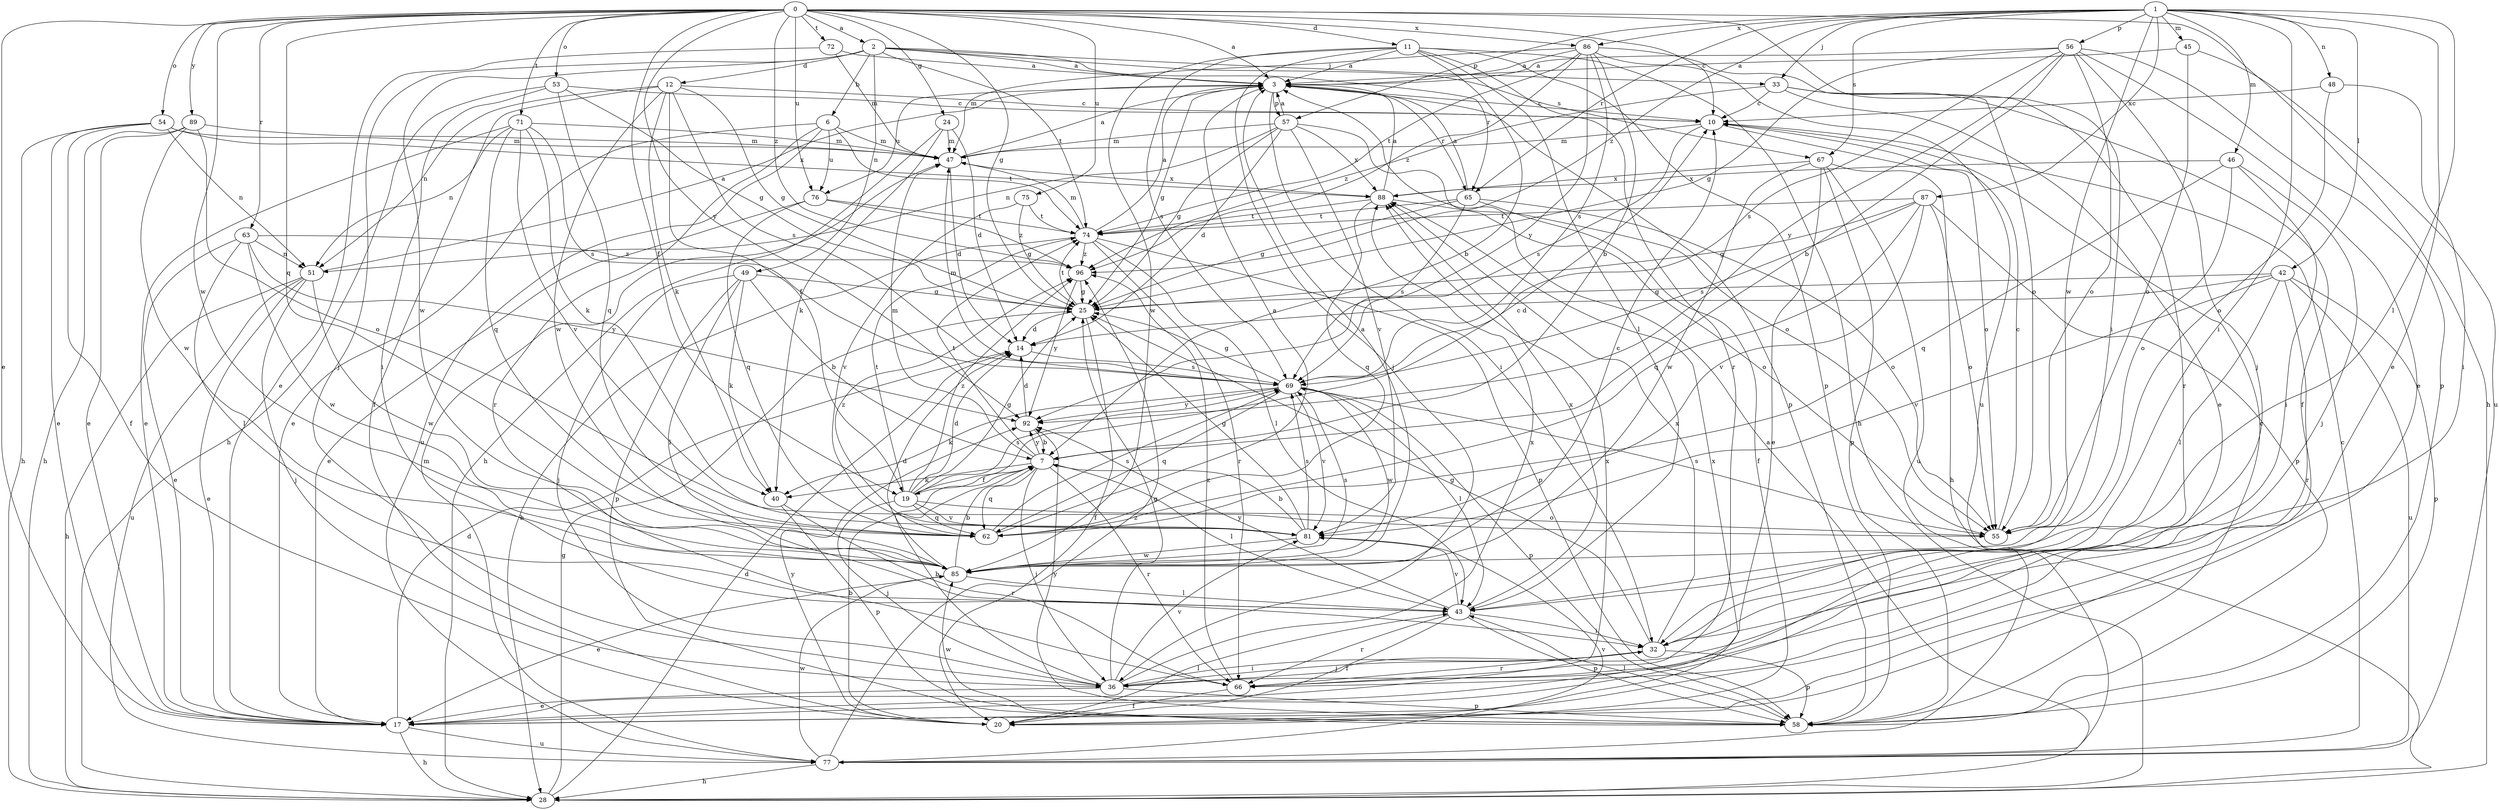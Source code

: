 strict digraph  {
0;
1;
2;
3;
6;
7;
10;
11;
12;
14;
17;
19;
20;
24;
25;
28;
32;
33;
36;
40;
42;
43;
45;
46;
47;
48;
49;
51;
53;
54;
55;
56;
57;
58;
62;
63;
65;
66;
67;
69;
71;
72;
74;
75;
76;
77;
81;
85;
86;
87;
88;
89;
92;
96;
0 -> 2  [label=a];
0 -> 3  [label=a];
0 -> 10  [label=c];
0 -> 11  [label=d];
0 -> 17  [label=e];
0 -> 19  [label=f];
0 -> 24  [label=g];
0 -> 25  [label=g];
0 -> 28  [label=h];
0 -> 32  [label=i];
0 -> 53  [label=o];
0 -> 54  [label=o];
0 -> 62  [label=q];
0 -> 63  [label=r];
0 -> 71  [label=t];
0 -> 72  [label=t];
0 -> 75  [label=u];
0 -> 76  [label=u];
0 -> 85  [label=w];
0 -> 86  [label=x];
0 -> 89  [label=y];
0 -> 92  [label=y];
0 -> 96  [label=z];
1 -> 17  [label=e];
1 -> 32  [label=i];
1 -> 33  [label=j];
1 -> 42  [label=l];
1 -> 43  [label=l];
1 -> 45  [label=m];
1 -> 46  [label=m];
1 -> 48  [label=n];
1 -> 56  [label=p];
1 -> 57  [label=p];
1 -> 65  [label=r];
1 -> 67  [label=s];
1 -> 85  [label=w];
1 -> 86  [label=x];
1 -> 87  [label=x];
1 -> 96  [label=z];
2 -> 3  [label=a];
2 -> 6  [label=b];
2 -> 12  [label=d];
2 -> 33  [label=j];
2 -> 36  [label=j];
2 -> 49  [label=n];
2 -> 65  [label=r];
2 -> 67  [label=s];
2 -> 74  [label=t];
2 -> 85  [label=w];
3 -> 10  [label=c];
3 -> 25  [label=g];
3 -> 32  [label=i];
3 -> 57  [label=p];
3 -> 58  [label=p];
3 -> 65  [label=r];
3 -> 76  [label=u];
6 -> 17  [label=e];
6 -> 47  [label=m];
6 -> 66  [label=r];
6 -> 74  [label=t];
6 -> 76  [label=u];
6 -> 77  [label=u];
7 -> 19  [label=f];
7 -> 36  [label=j];
7 -> 40  [label=k];
7 -> 43  [label=l];
7 -> 47  [label=m];
7 -> 62  [label=q];
7 -> 66  [label=r];
7 -> 74  [label=t];
7 -> 92  [label=y];
10 -> 47  [label=m];
10 -> 55  [label=o];
10 -> 69  [label=s];
11 -> 3  [label=a];
11 -> 7  [label=b];
11 -> 28  [label=h];
11 -> 36  [label=j];
11 -> 43  [label=l];
11 -> 58  [label=p];
11 -> 66  [label=r];
11 -> 69  [label=s];
11 -> 85  [label=w];
12 -> 10  [label=c];
12 -> 19  [label=f];
12 -> 20  [label=f];
12 -> 25  [label=g];
12 -> 40  [label=k];
12 -> 51  [label=n];
12 -> 69  [label=s];
12 -> 85  [label=w];
14 -> 69  [label=s];
17 -> 14  [label=d];
17 -> 28  [label=h];
17 -> 77  [label=u];
17 -> 88  [label=x];
19 -> 10  [label=c];
19 -> 14  [label=d];
19 -> 25  [label=g];
19 -> 36  [label=j];
19 -> 55  [label=o];
19 -> 62  [label=q];
19 -> 69  [label=s];
19 -> 74  [label=t];
19 -> 81  [label=v];
19 -> 96  [label=z];
20 -> 7  [label=b];
20 -> 43  [label=l];
20 -> 88  [label=x];
20 -> 92  [label=y];
24 -> 14  [label=d];
24 -> 28  [label=h];
24 -> 40  [label=k];
24 -> 47  [label=m];
25 -> 14  [label=d];
25 -> 20  [label=f];
25 -> 74  [label=t];
28 -> 3  [label=a];
28 -> 14  [label=d];
28 -> 25  [label=g];
32 -> 25  [label=g];
32 -> 36  [label=j];
32 -> 58  [label=p];
32 -> 66  [label=r];
32 -> 88  [label=x];
33 -> 10  [label=c];
33 -> 17  [label=e];
33 -> 20  [label=f];
33 -> 66  [label=r];
33 -> 96  [label=z];
36 -> 7  [label=b];
36 -> 17  [label=e];
36 -> 25  [label=g];
36 -> 32  [label=i];
36 -> 58  [label=p];
36 -> 81  [label=v];
36 -> 88  [label=x];
40 -> 58  [label=p];
40 -> 66  [label=r];
42 -> 14  [label=d];
42 -> 25  [label=g];
42 -> 43  [label=l];
42 -> 58  [label=p];
42 -> 66  [label=r];
42 -> 77  [label=u];
42 -> 81  [label=v];
43 -> 20  [label=f];
43 -> 32  [label=i];
43 -> 58  [label=p];
43 -> 66  [label=r];
43 -> 81  [label=v];
43 -> 88  [label=x];
43 -> 92  [label=y];
45 -> 3  [label=a];
45 -> 55  [label=o];
45 -> 77  [label=u];
46 -> 32  [label=i];
46 -> 36  [label=j];
46 -> 55  [label=o];
46 -> 62  [label=q];
46 -> 88  [label=x];
47 -> 3  [label=a];
47 -> 14  [label=d];
47 -> 88  [label=x];
48 -> 10  [label=c];
48 -> 32  [label=i];
48 -> 55  [label=o];
49 -> 7  [label=b];
49 -> 25  [label=g];
49 -> 36  [label=j];
49 -> 40  [label=k];
49 -> 43  [label=l];
49 -> 58  [label=p];
51 -> 3  [label=a];
51 -> 17  [label=e];
51 -> 28  [label=h];
51 -> 36  [label=j];
51 -> 77  [label=u];
51 -> 85  [label=w];
53 -> 10  [label=c];
53 -> 25  [label=g];
53 -> 28  [label=h];
53 -> 32  [label=i];
53 -> 62  [label=q];
54 -> 17  [label=e];
54 -> 20  [label=f];
54 -> 28  [label=h];
54 -> 47  [label=m];
54 -> 51  [label=n];
54 -> 88  [label=x];
55 -> 10  [label=c];
55 -> 69  [label=s];
56 -> 3  [label=a];
56 -> 7  [label=b];
56 -> 17  [label=e];
56 -> 25  [label=g];
56 -> 36  [label=j];
56 -> 55  [label=o];
56 -> 58  [label=p];
56 -> 69  [label=s];
56 -> 92  [label=y];
57 -> 3  [label=a];
57 -> 14  [label=d];
57 -> 25  [label=g];
57 -> 47  [label=m];
57 -> 51  [label=n];
57 -> 55  [label=o];
57 -> 81  [label=v];
57 -> 88  [label=x];
58 -> 10  [label=c];
58 -> 43  [label=l];
58 -> 85  [label=w];
58 -> 92  [label=y];
62 -> 3  [label=a];
62 -> 69  [label=s];
62 -> 96  [label=z];
63 -> 17  [label=e];
63 -> 43  [label=l];
63 -> 51  [label=n];
63 -> 85  [label=w];
63 -> 92  [label=y];
63 -> 96  [label=z];
65 -> 3  [label=a];
65 -> 20  [label=f];
65 -> 25  [label=g];
65 -> 55  [label=o];
65 -> 69  [label=s];
65 -> 74  [label=t];
66 -> 20  [label=f];
66 -> 96  [label=z];
67 -> 17  [label=e];
67 -> 28  [label=h];
67 -> 58  [label=p];
67 -> 77  [label=u];
67 -> 85  [label=w];
67 -> 88  [label=x];
69 -> 25  [label=g];
69 -> 40  [label=k];
69 -> 43  [label=l];
69 -> 47  [label=m];
69 -> 58  [label=p];
69 -> 62  [label=q];
69 -> 81  [label=v];
69 -> 85  [label=w];
69 -> 92  [label=y];
71 -> 17  [label=e];
71 -> 40  [label=k];
71 -> 47  [label=m];
71 -> 51  [label=n];
71 -> 62  [label=q];
71 -> 69  [label=s];
71 -> 81  [label=v];
72 -> 3  [label=a];
72 -> 17  [label=e];
72 -> 47  [label=m];
74 -> 3  [label=a];
74 -> 28  [label=h];
74 -> 43  [label=l];
74 -> 47  [label=m];
74 -> 58  [label=p];
74 -> 66  [label=r];
74 -> 96  [label=z];
75 -> 25  [label=g];
75 -> 74  [label=t];
75 -> 81  [label=v];
76 -> 17  [label=e];
76 -> 62  [label=q];
76 -> 74  [label=t];
76 -> 96  [label=z];
77 -> 10  [label=c];
77 -> 28  [label=h];
77 -> 47  [label=m];
77 -> 81  [label=v];
77 -> 85  [label=w];
77 -> 96  [label=z];
81 -> 7  [label=b];
81 -> 25  [label=g];
81 -> 69  [label=s];
81 -> 85  [label=w];
85 -> 3  [label=a];
85 -> 7  [label=b];
85 -> 10  [label=c];
85 -> 14  [label=d];
85 -> 17  [label=e];
85 -> 43  [label=l];
85 -> 69  [label=s];
86 -> 3  [label=a];
86 -> 7  [label=b];
86 -> 47  [label=m];
86 -> 55  [label=o];
86 -> 69  [label=s];
86 -> 74  [label=t];
86 -> 77  [label=u];
86 -> 92  [label=y];
86 -> 96  [label=z];
87 -> 25  [label=g];
87 -> 55  [label=o];
87 -> 58  [label=p];
87 -> 62  [label=q];
87 -> 69  [label=s];
87 -> 74  [label=t];
87 -> 81  [label=v];
88 -> 3  [label=a];
88 -> 55  [label=o];
88 -> 62  [label=q];
88 -> 74  [label=t];
89 -> 17  [label=e];
89 -> 28  [label=h];
89 -> 47  [label=m];
89 -> 55  [label=o];
89 -> 85  [label=w];
92 -> 7  [label=b];
92 -> 14  [label=d];
96 -> 25  [label=g];
96 -> 92  [label=y];
}
